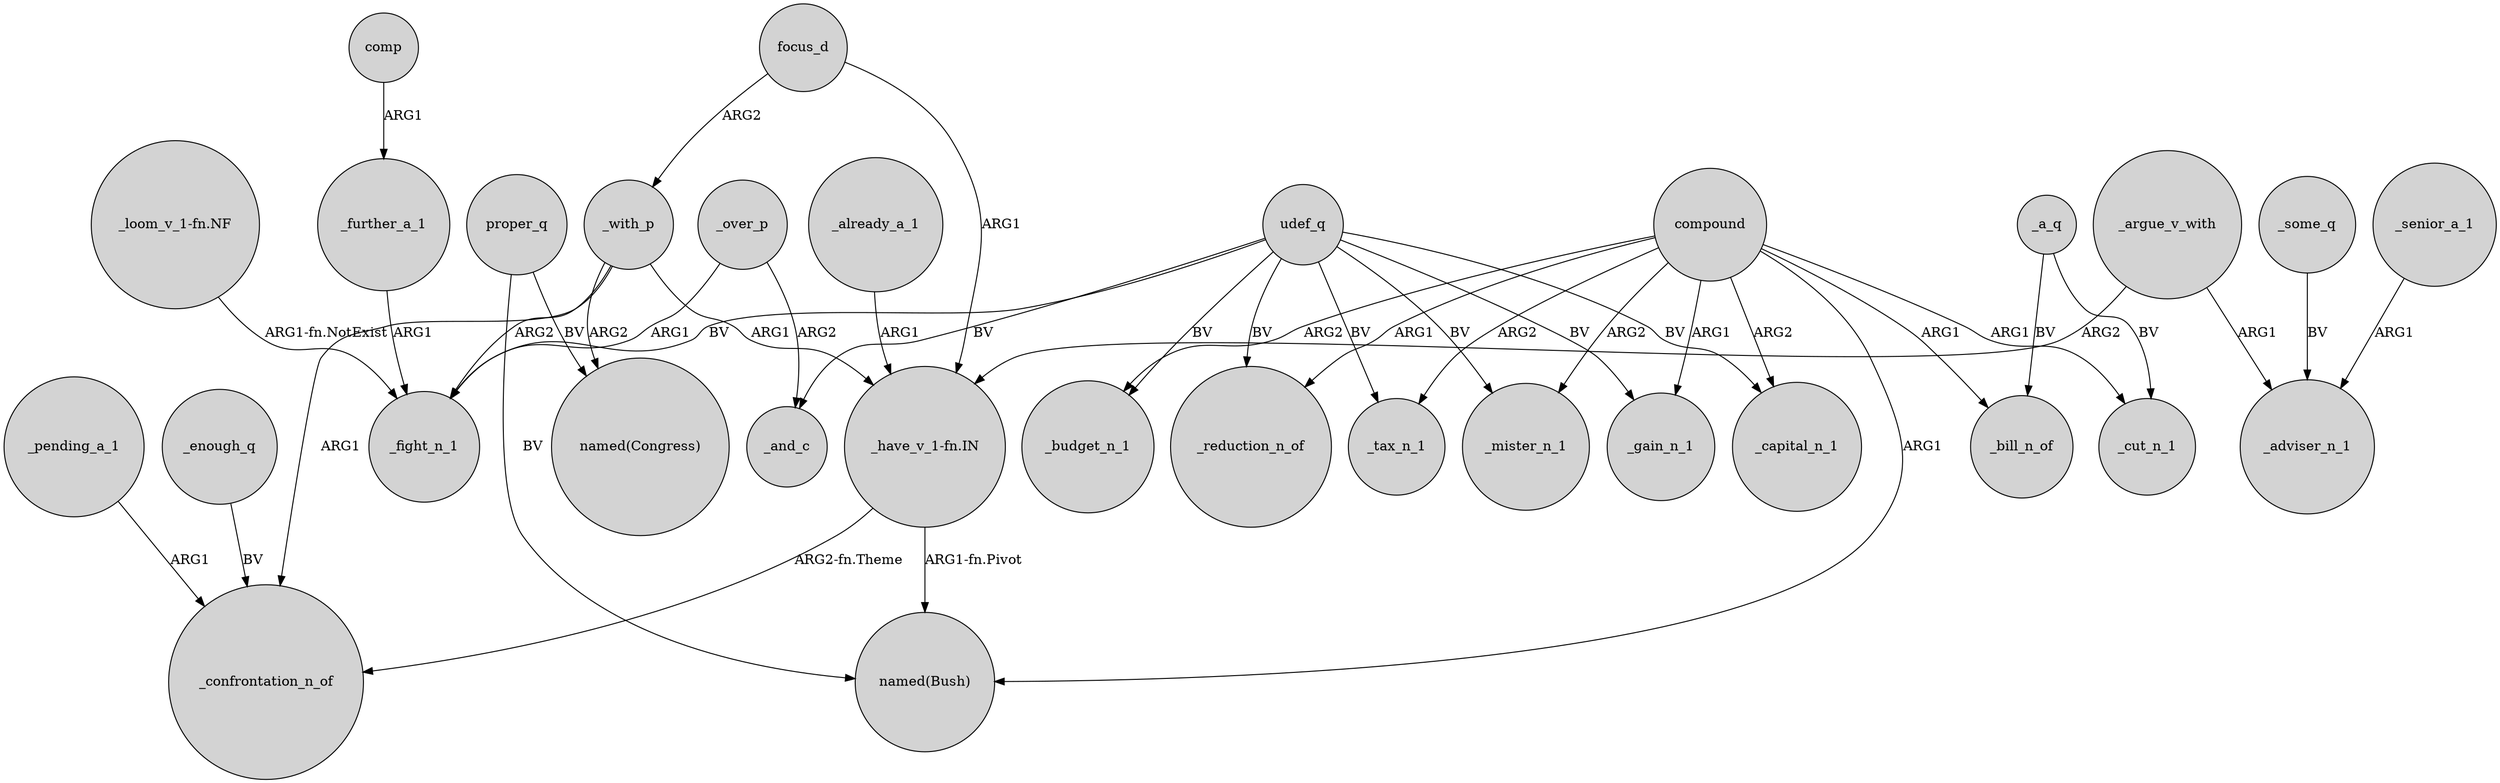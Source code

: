 digraph {
	node [shape=circle style=filled]
	focus_d -> "_have_v_1-fn.IN" [label=ARG1]
	_further_a_1 -> _fight_n_1 [label=ARG1]
	_with_p -> _confrontation_n_of [label=ARG1]
	_a_q -> _cut_n_1 [label=BV]
	compound -> _capital_n_1 [label=ARG2]
	compound -> _bill_n_of [label=ARG1]
	_a_q -> _bill_n_of [label=BV]
	_some_q -> _adviser_n_1 [label=BV]
	udef_q -> _gain_n_1 [label=BV]
	compound -> _mister_n_1 [label=ARG2]
	_with_p -> "_have_v_1-fn.IN" [label=ARG1]
	udef_q -> _reduction_n_of [label=BV]
	"_have_v_1-fn.IN" -> "named(Bush)" [label="ARG1-fn.Pivot"]
	udef_q -> _mister_n_1 [label=BV]
	compound -> "named(Bush)" [label=ARG1]
	focus_d -> _with_p [label=ARG2]
	_with_p -> _fight_n_1 [label=ARG2]
	compound -> _budget_n_1 [label=ARG2]
	proper_q -> "named(Congress)" [label=BV]
	_already_a_1 -> "_have_v_1-fn.IN" [label=ARG1]
	_senior_a_1 -> _adviser_n_1 [label=ARG1]
	_with_p -> "named(Congress)" [label=ARG2]
	udef_q -> _tax_n_1 [label=BV]
	"_have_v_1-fn.IN" -> _confrontation_n_of [label="ARG2-fn.Theme"]
	udef_q -> _fight_n_1 [label=BV]
	compound -> _cut_n_1 [label=ARG1]
	comp -> _further_a_1 [label=ARG1]
	udef_q -> _budget_n_1 [label=BV]
	_argue_v_with -> "_have_v_1-fn.IN" [label=ARG2]
	"_loom_v_1-fn.NF" -> _fight_n_1 [label="ARG1-fn.NotExist"]
	compound -> _reduction_n_of [label=ARG1]
	proper_q -> "named(Bush)" [label=BV]
	_pending_a_1 -> _confrontation_n_of [label=ARG1]
	compound -> _gain_n_1 [label=ARG1]
	_over_p -> _and_c [label=ARG2]
	compound -> _tax_n_1 [label=ARG2]
	_argue_v_with -> _adviser_n_1 [label=ARG1]
	udef_q -> _and_c [label=BV]
	_over_p -> _fight_n_1 [label=ARG1]
	_enough_q -> _confrontation_n_of [label=BV]
	udef_q -> _capital_n_1 [label=BV]
}
